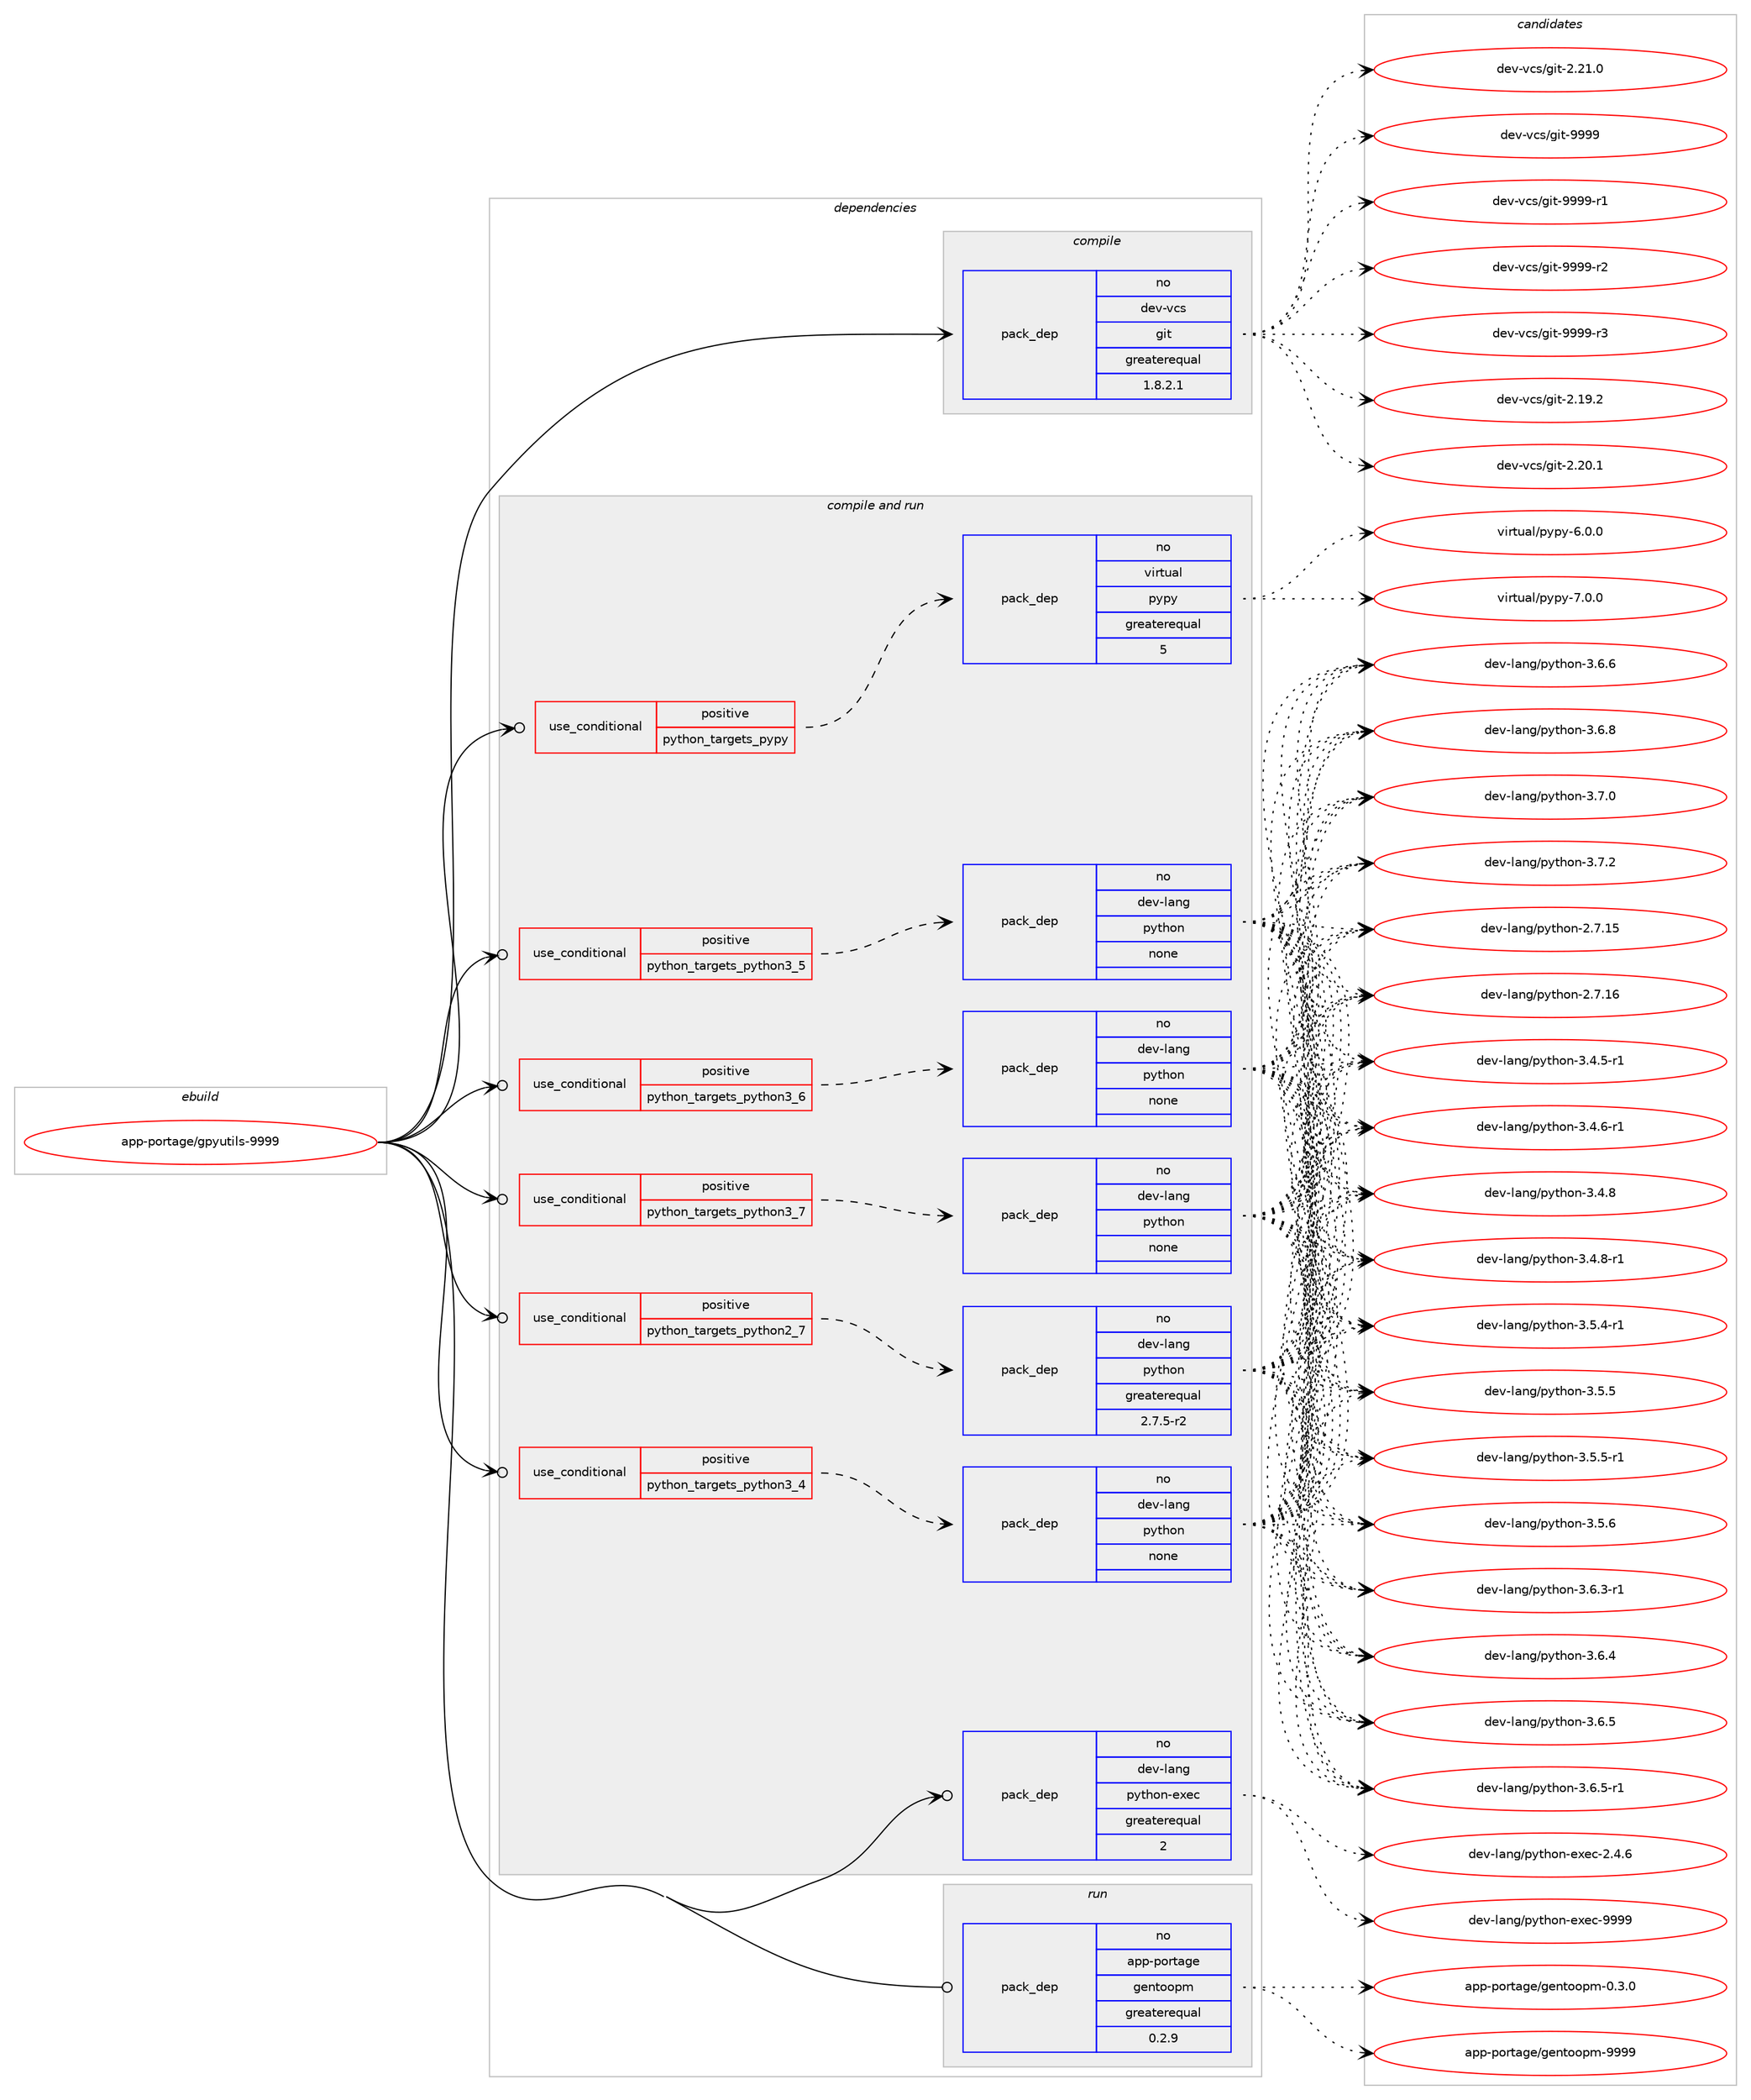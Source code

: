 digraph prolog {

# *************
# Graph options
# *************

newrank=true;
concentrate=true;
compound=true;
graph [rankdir=LR,fontname=Helvetica,fontsize=10,ranksep=1.5];#, ranksep=2.5, nodesep=0.2];
edge  [arrowhead=vee];
node  [fontname=Helvetica,fontsize=10];

# **********
# The ebuild
# **********

subgraph cluster_leftcol {
color=gray;
rank=same;
label=<<i>ebuild</i>>;
id [label="app-portage/gpyutils-9999", color=red, width=4, href="../app-portage/gpyutils-9999.svg"];
}

# ****************
# The dependencies
# ****************

subgraph cluster_midcol {
color=gray;
label=<<i>dependencies</i>>;
subgraph cluster_compile {
fillcolor="#eeeeee";
style=filled;
label=<<i>compile</i>>;
subgraph pack930737 {
dependency1306029 [label=<<TABLE BORDER="0" CELLBORDER="1" CELLSPACING="0" CELLPADDING="4" WIDTH="220"><TR><TD ROWSPAN="6" CELLPADDING="30">pack_dep</TD></TR><TR><TD WIDTH="110">no</TD></TR><TR><TD>dev-vcs</TD></TR><TR><TD>git</TD></TR><TR><TD>greaterequal</TD></TR><TR><TD>1.8.2.1</TD></TR></TABLE>>, shape=none, color=blue];
}
id:e -> dependency1306029:w [weight=20,style="solid",arrowhead="vee"];
}
subgraph cluster_compileandrun {
fillcolor="#eeeeee";
style=filled;
label=<<i>compile and run</i>>;
subgraph cond354904 {
dependency1306030 [label=<<TABLE BORDER="0" CELLBORDER="1" CELLSPACING="0" CELLPADDING="4"><TR><TD ROWSPAN="3" CELLPADDING="10">use_conditional</TD></TR><TR><TD>positive</TD></TR><TR><TD>python_targets_pypy</TD></TR></TABLE>>, shape=none, color=red];
subgraph pack930738 {
dependency1306031 [label=<<TABLE BORDER="0" CELLBORDER="1" CELLSPACING="0" CELLPADDING="4" WIDTH="220"><TR><TD ROWSPAN="6" CELLPADDING="30">pack_dep</TD></TR><TR><TD WIDTH="110">no</TD></TR><TR><TD>virtual</TD></TR><TR><TD>pypy</TD></TR><TR><TD>greaterequal</TD></TR><TR><TD>5</TD></TR></TABLE>>, shape=none, color=blue];
}
dependency1306030:e -> dependency1306031:w [weight=20,style="dashed",arrowhead="vee"];
}
id:e -> dependency1306030:w [weight=20,style="solid",arrowhead="odotvee"];
subgraph cond354905 {
dependency1306032 [label=<<TABLE BORDER="0" CELLBORDER="1" CELLSPACING="0" CELLPADDING="4"><TR><TD ROWSPAN="3" CELLPADDING="10">use_conditional</TD></TR><TR><TD>positive</TD></TR><TR><TD>python_targets_python2_7</TD></TR></TABLE>>, shape=none, color=red];
subgraph pack930739 {
dependency1306033 [label=<<TABLE BORDER="0" CELLBORDER="1" CELLSPACING="0" CELLPADDING="4" WIDTH="220"><TR><TD ROWSPAN="6" CELLPADDING="30">pack_dep</TD></TR><TR><TD WIDTH="110">no</TD></TR><TR><TD>dev-lang</TD></TR><TR><TD>python</TD></TR><TR><TD>greaterequal</TD></TR><TR><TD>2.7.5-r2</TD></TR></TABLE>>, shape=none, color=blue];
}
dependency1306032:e -> dependency1306033:w [weight=20,style="dashed",arrowhead="vee"];
}
id:e -> dependency1306032:w [weight=20,style="solid",arrowhead="odotvee"];
subgraph cond354906 {
dependency1306034 [label=<<TABLE BORDER="0" CELLBORDER="1" CELLSPACING="0" CELLPADDING="4"><TR><TD ROWSPAN="3" CELLPADDING="10">use_conditional</TD></TR><TR><TD>positive</TD></TR><TR><TD>python_targets_python3_4</TD></TR></TABLE>>, shape=none, color=red];
subgraph pack930740 {
dependency1306035 [label=<<TABLE BORDER="0" CELLBORDER="1" CELLSPACING="0" CELLPADDING="4" WIDTH="220"><TR><TD ROWSPAN="6" CELLPADDING="30">pack_dep</TD></TR><TR><TD WIDTH="110">no</TD></TR><TR><TD>dev-lang</TD></TR><TR><TD>python</TD></TR><TR><TD>none</TD></TR><TR><TD></TD></TR></TABLE>>, shape=none, color=blue];
}
dependency1306034:e -> dependency1306035:w [weight=20,style="dashed",arrowhead="vee"];
}
id:e -> dependency1306034:w [weight=20,style="solid",arrowhead="odotvee"];
subgraph cond354907 {
dependency1306036 [label=<<TABLE BORDER="0" CELLBORDER="1" CELLSPACING="0" CELLPADDING="4"><TR><TD ROWSPAN="3" CELLPADDING="10">use_conditional</TD></TR><TR><TD>positive</TD></TR><TR><TD>python_targets_python3_5</TD></TR></TABLE>>, shape=none, color=red];
subgraph pack930741 {
dependency1306037 [label=<<TABLE BORDER="0" CELLBORDER="1" CELLSPACING="0" CELLPADDING="4" WIDTH="220"><TR><TD ROWSPAN="6" CELLPADDING="30">pack_dep</TD></TR><TR><TD WIDTH="110">no</TD></TR><TR><TD>dev-lang</TD></TR><TR><TD>python</TD></TR><TR><TD>none</TD></TR><TR><TD></TD></TR></TABLE>>, shape=none, color=blue];
}
dependency1306036:e -> dependency1306037:w [weight=20,style="dashed",arrowhead="vee"];
}
id:e -> dependency1306036:w [weight=20,style="solid",arrowhead="odotvee"];
subgraph cond354908 {
dependency1306038 [label=<<TABLE BORDER="0" CELLBORDER="1" CELLSPACING="0" CELLPADDING="4"><TR><TD ROWSPAN="3" CELLPADDING="10">use_conditional</TD></TR><TR><TD>positive</TD></TR><TR><TD>python_targets_python3_6</TD></TR></TABLE>>, shape=none, color=red];
subgraph pack930742 {
dependency1306039 [label=<<TABLE BORDER="0" CELLBORDER="1" CELLSPACING="0" CELLPADDING="4" WIDTH="220"><TR><TD ROWSPAN="6" CELLPADDING="30">pack_dep</TD></TR><TR><TD WIDTH="110">no</TD></TR><TR><TD>dev-lang</TD></TR><TR><TD>python</TD></TR><TR><TD>none</TD></TR><TR><TD></TD></TR></TABLE>>, shape=none, color=blue];
}
dependency1306038:e -> dependency1306039:w [weight=20,style="dashed",arrowhead="vee"];
}
id:e -> dependency1306038:w [weight=20,style="solid",arrowhead="odotvee"];
subgraph cond354909 {
dependency1306040 [label=<<TABLE BORDER="0" CELLBORDER="1" CELLSPACING="0" CELLPADDING="4"><TR><TD ROWSPAN="3" CELLPADDING="10">use_conditional</TD></TR><TR><TD>positive</TD></TR><TR><TD>python_targets_python3_7</TD></TR></TABLE>>, shape=none, color=red];
subgraph pack930743 {
dependency1306041 [label=<<TABLE BORDER="0" CELLBORDER="1" CELLSPACING="0" CELLPADDING="4" WIDTH="220"><TR><TD ROWSPAN="6" CELLPADDING="30">pack_dep</TD></TR><TR><TD WIDTH="110">no</TD></TR><TR><TD>dev-lang</TD></TR><TR><TD>python</TD></TR><TR><TD>none</TD></TR><TR><TD></TD></TR></TABLE>>, shape=none, color=blue];
}
dependency1306040:e -> dependency1306041:w [weight=20,style="dashed",arrowhead="vee"];
}
id:e -> dependency1306040:w [weight=20,style="solid",arrowhead="odotvee"];
subgraph pack930744 {
dependency1306042 [label=<<TABLE BORDER="0" CELLBORDER="1" CELLSPACING="0" CELLPADDING="4" WIDTH="220"><TR><TD ROWSPAN="6" CELLPADDING="30">pack_dep</TD></TR><TR><TD WIDTH="110">no</TD></TR><TR><TD>dev-lang</TD></TR><TR><TD>python-exec</TD></TR><TR><TD>greaterequal</TD></TR><TR><TD>2</TD></TR></TABLE>>, shape=none, color=blue];
}
id:e -> dependency1306042:w [weight=20,style="solid",arrowhead="odotvee"];
}
subgraph cluster_run {
fillcolor="#eeeeee";
style=filled;
label=<<i>run</i>>;
subgraph pack930745 {
dependency1306043 [label=<<TABLE BORDER="0" CELLBORDER="1" CELLSPACING="0" CELLPADDING="4" WIDTH="220"><TR><TD ROWSPAN="6" CELLPADDING="30">pack_dep</TD></TR><TR><TD WIDTH="110">no</TD></TR><TR><TD>app-portage</TD></TR><TR><TD>gentoopm</TD></TR><TR><TD>greaterequal</TD></TR><TR><TD>0.2.9</TD></TR></TABLE>>, shape=none, color=blue];
}
id:e -> dependency1306043:w [weight=20,style="solid",arrowhead="odot"];
}
}

# **************
# The candidates
# **************

subgraph cluster_choices {
rank=same;
color=gray;
label=<<i>candidates</i>>;

subgraph choice930737 {
color=black;
nodesep=1;
choice10010111845118991154710310511645504649574650 [label="dev-vcs/git-2.19.2", color=red, width=4,href="../dev-vcs/git-2.19.2.svg"];
choice10010111845118991154710310511645504650484649 [label="dev-vcs/git-2.20.1", color=red, width=4,href="../dev-vcs/git-2.20.1.svg"];
choice10010111845118991154710310511645504650494648 [label="dev-vcs/git-2.21.0", color=red, width=4,href="../dev-vcs/git-2.21.0.svg"];
choice1001011184511899115471031051164557575757 [label="dev-vcs/git-9999", color=red, width=4,href="../dev-vcs/git-9999.svg"];
choice10010111845118991154710310511645575757574511449 [label="dev-vcs/git-9999-r1", color=red, width=4,href="../dev-vcs/git-9999-r1.svg"];
choice10010111845118991154710310511645575757574511450 [label="dev-vcs/git-9999-r2", color=red, width=4,href="../dev-vcs/git-9999-r2.svg"];
choice10010111845118991154710310511645575757574511451 [label="dev-vcs/git-9999-r3", color=red, width=4,href="../dev-vcs/git-9999-r3.svg"];
dependency1306029:e -> choice10010111845118991154710310511645504649574650:w [style=dotted,weight="100"];
dependency1306029:e -> choice10010111845118991154710310511645504650484649:w [style=dotted,weight="100"];
dependency1306029:e -> choice10010111845118991154710310511645504650494648:w [style=dotted,weight="100"];
dependency1306029:e -> choice1001011184511899115471031051164557575757:w [style=dotted,weight="100"];
dependency1306029:e -> choice10010111845118991154710310511645575757574511449:w [style=dotted,weight="100"];
dependency1306029:e -> choice10010111845118991154710310511645575757574511450:w [style=dotted,weight="100"];
dependency1306029:e -> choice10010111845118991154710310511645575757574511451:w [style=dotted,weight="100"];
}
subgraph choice930738 {
color=black;
nodesep=1;
choice1181051141161179710847112121112121455446484648 [label="virtual/pypy-6.0.0", color=red, width=4,href="../virtual/pypy-6.0.0.svg"];
choice1181051141161179710847112121112121455546484648 [label="virtual/pypy-7.0.0", color=red, width=4,href="../virtual/pypy-7.0.0.svg"];
dependency1306031:e -> choice1181051141161179710847112121112121455446484648:w [style=dotted,weight="100"];
dependency1306031:e -> choice1181051141161179710847112121112121455546484648:w [style=dotted,weight="100"];
}
subgraph choice930739 {
color=black;
nodesep=1;
choice10010111845108971101034711212111610411111045504655464953 [label="dev-lang/python-2.7.15", color=red, width=4,href="../dev-lang/python-2.7.15.svg"];
choice10010111845108971101034711212111610411111045504655464954 [label="dev-lang/python-2.7.16", color=red, width=4,href="../dev-lang/python-2.7.16.svg"];
choice1001011184510897110103471121211161041111104551465246534511449 [label="dev-lang/python-3.4.5-r1", color=red, width=4,href="../dev-lang/python-3.4.5-r1.svg"];
choice1001011184510897110103471121211161041111104551465246544511449 [label="dev-lang/python-3.4.6-r1", color=red, width=4,href="../dev-lang/python-3.4.6-r1.svg"];
choice100101118451089711010347112121116104111110455146524656 [label="dev-lang/python-3.4.8", color=red, width=4,href="../dev-lang/python-3.4.8.svg"];
choice1001011184510897110103471121211161041111104551465246564511449 [label="dev-lang/python-3.4.8-r1", color=red, width=4,href="../dev-lang/python-3.4.8-r1.svg"];
choice1001011184510897110103471121211161041111104551465346524511449 [label="dev-lang/python-3.5.4-r1", color=red, width=4,href="../dev-lang/python-3.5.4-r1.svg"];
choice100101118451089711010347112121116104111110455146534653 [label="dev-lang/python-3.5.5", color=red, width=4,href="../dev-lang/python-3.5.5.svg"];
choice1001011184510897110103471121211161041111104551465346534511449 [label="dev-lang/python-3.5.5-r1", color=red, width=4,href="../dev-lang/python-3.5.5-r1.svg"];
choice100101118451089711010347112121116104111110455146534654 [label="dev-lang/python-3.5.6", color=red, width=4,href="../dev-lang/python-3.5.6.svg"];
choice1001011184510897110103471121211161041111104551465446514511449 [label="dev-lang/python-3.6.3-r1", color=red, width=4,href="../dev-lang/python-3.6.3-r1.svg"];
choice100101118451089711010347112121116104111110455146544652 [label="dev-lang/python-3.6.4", color=red, width=4,href="../dev-lang/python-3.6.4.svg"];
choice100101118451089711010347112121116104111110455146544653 [label="dev-lang/python-3.6.5", color=red, width=4,href="../dev-lang/python-3.6.5.svg"];
choice1001011184510897110103471121211161041111104551465446534511449 [label="dev-lang/python-3.6.5-r1", color=red, width=4,href="../dev-lang/python-3.6.5-r1.svg"];
choice100101118451089711010347112121116104111110455146544654 [label="dev-lang/python-3.6.6", color=red, width=4,href="../dev-lang/python-3.6.6.svg"];
choice100101118451089711010347112121116104111110455146544656 [label="dev-lang/python-3.6.8", color=red, width=4,href="../dev-lang/python-3.6.8.svg"];
choice100101118451089711010347112121116104111110455146554648 [label="dev-lang/python-3.7.0", color=red, width=4,href="../dev-lang/python-3.7.0.svg"];
choice100101118451089711010347112121116104111110455146554650 [label="dev-lang/python-3.7.2", color=red, width=4,href="../dev-lang/python-3.7.2.svg"];
dependency1306033:e -> choice10010111845108971101034711212111610411111045504655464953:w [style=dotted,weight="100"];
dependency1306033:e -> choice10010111845108971101034711212111610411111045504655464954:w [style=dotted,weight="100"];
dependency1306033:e -> choice1001011184510897110103471121211161041111104551465246534511449:w [style=dotted,weight="100"];
dependency1306033:e -> choice1001011184510897110103471121211161041111104551465246544511449:w [style=dotted,weight="100"];
dependency1306033:e -> choice100101118451089711010347112121116104111110455146524656:w [style=dotted,weight="100"];
dependency1306033:e -> choice1001011184510897110103471121211161041111104551465246564511449:w [style=dotted,weight="100"];
dependency1306033:e -> choice1001011184510897110103471121211161041111104551465346524511449:w [style=dotted,weight="100"];
dependency1306033:e -> choice100101118451089711010347112121116104111110455146534653:w [style=dotted,weight="100"];
dependency1306033:e -> choice1001011184510897110103471121211161041111104551465346534511449:w [style=dotted,weight="100"];
dependency1306033:e -> choice100101118451089711010347112121116104111110455146534654:w [style=dotted,weight="100"];
dependency1306033:e -> choice1001011184510897110103471121211161041111104551465446514511449:w [style=dotted,weight="100"];
dependency1306033:e -> choice100101118451089711010347112121116104111110455146544652:w [style=dotted,weight="100"];
dependency1306033:e -> choice100101118451089711010347112121116104111110455146544653:w [style=dotted,weight="100"];
dependency1306033:e -> choice1001011184510897110103471121211161041111104551465446534511449:w [style=dotted,weight="100"];
dependency1306033:e -> choice100101118451089711010347112121116104111110455146544654:w [style=dotted,weight="100"];
dependency1306033:e -> choice100101118451089711010347112121116104111110455146544656:w [style=dotted,weight="100"];
dependency1306033:e -> choice100101118451089711010347112121116104111110455146554648:w [style=dotted,weight="100"];
dependency1306033:e -> choice100101118451089711010347112121116104111110455146554650:w [style=dotted,weight="100"];
}
subgraph choice930740 {
color=black;
nodesep=1;
choice10010111845108971101034711212111610411111045504655464953 [label="dev-lang/python-2.7.15", color=red, width=4,href="../dev-lang/python-2.7.15.svg"];
choice10010111845108971101034711212111610411111045504655464954 [label="dev-lang/python-2.7.16", color=red, width=4,href="../dev-lang/python-2.7.16.svg"];
choice1001011184510897110103471121211161041111104551465246534511449 [label="dev-lang/python-3.4.5-r1", color=red, width=4,href="../dev-lang/python-3.4.5-r1.svg"];
choice1001011184510897110103471121211161041111104551465246544511449 [label="dev-lang/python-3.4.6-r1", color=red, width=4,href="../dev-lang/python-3.4.6-r1.svg"];
choice100101118451089711010347112121116104111110455146524656 [label="dev-lang/python-3.4.8", color=red, width=4,href="../dev-lang/python-3.4.8.svg"];
choice1001011184510897110103471121211161041111104551465246564511449 [label="dev-lang/python-3.4.8-r1", color=red, width=4,href="../dev-lang/python-3.4.8-r1.svg"];
choice1001011184510897110103471121211161041111104551465346524511449 [label="dev-lang/python-3.5.4-r1", color=red, width=4,href="../dev-lang/python-3.5.4-r1.svg"];
choice100101118451089711010347112121116104111110455146534653 [label="dev-lang/python-3.5.5", color=red, width=4,href="../dev-lang/python-3.5.5.svg"];
choice1001011184510897110103471121211161041111104551465346534511449 [label="dev-lang/python-3.5.5-r1", color=red, width=4,href="../dev-lang/python-3.5.5-r1.svg"];
choice100101118451089711010347112121116104111110455146534654 [label="dev-lang/python-3.5.6", color=red, width=4,href="../dev-lang/python-3.5.6.svg"];
choice1001011184510897110103471121211161041111104551465446514511449 [label="dev-lang/python-3.6.3-r1", color=red, width=4,href="../dev-lang/python-3.6.3-r1.svg"];
choice100101118451089711010347112121116104111110455146544652 [label="dev-lang/python-3.6.4", color=red, width=4,href="../dev-lang/python-3.6.4.svg"];
choice100101118451089711010347112121116104111110455146544653 [label="dev-lang/python-3.6.5", color=red, width=4,href="../dev-lang/python-3.6.5.svg"];
choice1001011184510897110103471121211161041111104551465446534511449 [label="dev-lang/python-3.6.5-r1", color=red, width=4,href="../dev-lang/python-3.6.5-r1.svg"];
choice100101118451089711010347112121116104111110455146544654 [label="dev-lang/python-3.6.6", color=red, width=4,href="../dev-lang/python-3.6.6.svg"];
choice100101118451089711010347112121116104111110455146544656 [label="dev-lang/python-3.6.8", color=red, width=4,href="../dev-lang/python-3.6.8.svg"];
choice100101118451089711010347112121116104111110455146554648 [label="dev-lang/python-3.7.0", color=red, width=4,href="../dev-lang/python-3.7.0.svg"];
choice100101118451089711010347112121116104111110455146554650 [label="dev-lang/python-3.7.2", color=red, width=4,href="../dev-lang/python-3.7.2.svg"];
dependency1306035:e -> choice10010111845108971101034711212111610411111045504655464953:w [style=dotted,weight="100"];
dependency1306035:e -> choice10010111845108971101034711212111610411111045504655464954:w [style=dotted,weight="100"];
dependency1306035:e -> choice1001011184510897110103471121211161041111104551465246534511449:w [style=dotted,weight="100"];
dependency1306035:e -> choice1001011184510897110103471121211161041111104551465246544511449:w [style=dotted,weight="100"];
dependency1306035:e -> choice100101118451089711010347112121116104111110455146524656:w [style=dotted,weight="100"];
dependency1306035:e -> choice1001011184510897110103471121211161041111104551465246564511449:w [style=dotted,weight="100"];
dependency1306035:e -> choice1001011184510897110103471121211161041111104551465346524511449:w [style=dotted,weight="100"];
dependency1306035:e -> choice100101118451089711010347112121116104111110455146534653:w [style=dotted,weight="100"];
dependency1306035:e -> choice1001011184510897110103471121211161041111104551465346534511449:w [style=dotted,weight="100"];
dependency1306035:e -> choice100101118451089711010347112121116104111110455146534654:w [style=dotted,weight="100"];
dependency1306035:e -> choice1001011184510897110103471121211161041111104551465446514511449:w [style=dotted,weight="100"];
dependency1306035:e -> choice100101118451089711010347112121116104111110455146544652:w [style=dotted,weight="100"];
dependency1306035:e -> choice100101118451089711010347112121116104111110455146544653:w [style=dotted,weight="100"];
dependency1306035:e -> choice1001011184510897110103471121211161041111104551465446534511449:w [style=dotted,weight="100"];
dependency1306035:e -> choice100101118451089711010347112121116104111110455146544654:w [style=dotted,weight="100"];
dependency1306035:e -> choice100101118451089711010347112121116104111110455146544656:w [style=dotted,weight="100"];
dependency1306035:e -> choice100101118451089711010347112121116104111110455146554648:w [style=dotted,weight="100"];
dependency1306035:e -> choice100101118451089711010347112121116104111110455146554650:w [style=dotted,weight="100"];
}
subgraph choice930741 {
color=black;
nodesep=1;
choice10010111845108971101034711212111610411111045504655464953 [label="dev-lang/python-2.7.15", color=red, width=4,href="../dev-lang/python-2.7.15.svg"];
choice10010111845108971101034711212111610411111045504655464954 [label="dev-lang/python-2.7.16", color=red, width=4,href="../dev-lang/python-2.7.16.svg"];
choice1001011184510897110103471121211161041111104551465246534511449 [label="dev-lang/python-3.4.5-r1", color=red, width=4,href="../dev-lang/python-3.4.5-r1.svg"];
choice1001011184510897110103471121211161041111104551465246544511449 [label="dev-lang/python-3.4.6-r1", color=red, width=4,href="../dev-lang/python-3.4.6-r1.svg"];
choice100101118451089711010347112121116104111110455146524656 [label="dev-lang/python-3.4.8", color=red, width=4,href="../dev-lang/python-3.4.8.svg"];
choice1001011184510897110103471121211161041111104551465246564511449 [label="dev-lang/python-3.4.8-r1", color=red, width=4,href="../dev-lang/python-3.4.8-r1.svg"];
choice1001011184510897110103471121211161041111104551465346524511449 [label="dev-lang/python-3.5.4-r1", color=red, width=4,href="../dev-lang/python-3.5.4-r1.svg"];
choice100101118451089711010347112121116104111110455146534653 [label="dev-lang/python-3.5.5", color=red, width=4,href="../dev-lang/python-3.5.5.svg"];
choice1001011184510897110103471121211161041111104551465346534511449 [label="dev-lang/python-3.5.5-r1", color=red, width=4,href="../dev-lang/python-3.5.5-r1.svg"];
choice100101118451089711010347112121116104111110455146534654 [label="dev-lang/python-3.5.6", color=red, width=4,href="../dev-lang/python-3.5.6.svg"];
choice1001011184510897110103471121211161041111104551465446514511449 [label="dev-lang/python-3.6.3-r1", color=red, width=4,href="../dev-lang/python-3.6.3-r1.svg"];
choice100101118451089711010347112121116104111110455146544652 [label="dev-lang/python-3.6.4", color=red, width=4,href="../dev-lang/python-3.6.4.svg"];
choice100101118451089711010347112121116104111110455146544653 [label="dev-lang/python-3.6.5", color=red, width=4,href="../dev-lang/python-3.6.5.svg"];
choice1001011184510897110103471121211161041111104551465446534511449 [label="dev-lang/python-3.6.5-r1", color=red, width=4,href="../dev-lang/python-3.6.5-r1.svg"];
choice100101118451089711010347112121116104111110455146544654 [label="dev-lang/python-3.6.6", color=red, width=4,href="../dev-lang/python-3.6.6.svg"];
choice100101118451089711010347112121116104111110455146544656 [label="dev-lang/python-3.6.8", color=red, width=4,href="../dev-lang/python-3.6.8.svg"];
choice100101118451089711010347112121116104111110455146554648 [label="dev-lang/python-3.7.0", color=red, width=4,href="../dev-lang/python-3.7.0.svg"];
choice100101118451089711010347112121116104111110455146554650 [label="dev-lang/python-3.7.2", color=red, width=4,href="../dev-lang/python-3.7.2.svg"];
dependency1306037:e -> choice10010111845108971101034711212111610411111045504655464953:w [style=dotted,weight="100"];
dependency1306037:e -> choice10010111845108971101034711212111610411111045504655464954:w [style=dotted,weight="100"];
dependency1306037:e -> choice1001011184510897110103471121211161041111104551465246534511449:w [style=dotted,weight="100"];
dependency1306037:e -> choice1001011184510897110103471121211161041111104551465246544511449:w [style=dotted,weight="100"];
dependency1306037:e -> choice100101118451089711010347112121116104111110455146524656:w [style=dotted,weight="100"];
dependency1306037:e -> choice1001011184510897110103471121211161041111104551465246564511449:w [style=dotted,weight="100"];
dependency1306037:e -> choice1001011184510897110103471121211161041111104551465346524511449:w [style=dotted,weight="100"];
dependency1306037:e -> choice100101118451089711010347112121116104111110455146534653:w [style=dotted,weight="100"];
dependency1306037:e -> choice1001011184510897110103471121211161041111104551465346534511449:w [style=dotted,weight="100"];
dependency1306037:e -> choice100101118451089711010347112121116104111110455146534654:w [style=dotted,weight="100"];
dependency1306037:e -> choice1001011184510897110103471121211161041111104551465446514511449:w [style=dotted,weight="100"];
dependency1306037:e -> choice100101118451089711010347112121116104111110455146544652:w [style=dotted,weight="100"];
dependency1306037:e -> choice100101118451089711010347112121116104111110455146544653:w [style=dotted,weight="100"];
dependency1306037:e -> choice1001011184510897110103471121211161041111104551465446534511449:w [style=dotted,weight="100"];
dependency1306037:e -> choice100101118451089711010347112121116104111110455146544654:w [style=dotted,weight="100"];
dependency1306037:e -> choice100101118451089711010347112121116104111110455146544656:w [style=dotted,weight="100"];
dependency1306037:e -> choice100101118451089711010347112121116104111110455146554648:w [style=dotted,weight="100"];
dependency1306037:e -> choice100101118451089711010347112121116104111110455146554650:w [style=dotted,weight="100"];
}
subgraph choice930742 {
color=black;
nodesep=1;
choice10010111845108971101034711212111610411111045504655464953 [label="dev-lang/python-2.7.15", color=red, width=4,href="../dev-lang/python-2.7.15.svg"];
choice10010111845108971101034711212111610411111045504655464954 [label="dev-lang/python-2.7.16", color=red, width=4,href="../dev-lang/python-2.7.16.svg"];
choice1001011184510897110103471121211161041111104551465246534511449 [label="dev-lang/python-3.4.5-r1", color=red, width=4,href="../dev-lang/python-3.4.5-r1.svg"];
choice1001011184510897110103471121211161041111104551465246544511449 [label="dev-lang/python-3.4.6-r1", color=red, width=4,href="../dev-lang/python-3.4.6-r1.svg"];
choice100101118451089711010347112121116104111110455146524656 [label="dev-lang/python-3.4.8", color=red, width=4,href="../dev-lang/python-3.4.8.svg"];
choice1001011184510897110103471121211161041111104551465246564511449 [label="dev-lang/python-3.4.8-r1", color=red, width=4,href="../dev-lang/python-3.4.8-r1.svg"];
choice1001011184510897110103471121211161041111104551465346524511449 [label="dev-lang/python-3.5.4-r1", color=red, width=4,href="../dev-lang/python-3.5.4-r1.svg"];
choice100101118451089711010347112121116104111110455146534653 [label="dev-lang/python-3.5.5", color=red, width=4,href="../dev-lang/python-3.5.5.svg"];
choice1001011184510897110103471121211161041111104551465346534511449 [label="dev-lang/python-3.5.5-r1", color=red, width=4,href="../dev-lang/python-3.5.5-r1.svg"];
choice100101118451089711010347112121116104111110455146534654 [label="dev-lang/python-3.5.6", color=red, width=4,href="../dev-lang/python-3.5.6.svg"];
choice1001011184510897110103471121211161041111104551465446514511449 [label="dev-lang/python-3.6.3-r1", color=red, width=4,href="../dev-lang/python-3.6.3-r1.svg"];
choice100101118451089711010347112121116104111110455146544652 [label="dev-lang/python-3.6.4", color=red, width=4,href="../dev-lang/python-3.6.4.svg"];
choice100101118451089711010347112121116104111110455146544653 [label="dev-lang/python-3.6.5", color=red, width=4,href="../dev-lang/python-3.6.5.svg"];
choice1001011184510897110103471121211161041111104551465446534511449 [label="dev-lang/python-3.6.5-r1", color=red, width=4,href="../dev-lang/python-3.6.5-r1.svg"];
choice100101118451089711010347112121116104111110455146544654 [label="dev-lang/python-3.6.6", color=red, width=4,href="../dev-lang/python-3.6.6.svg"];
choice100101118451089711010347112121116104111110455146544656 [label="dev-lang/python-3.6.8", color=red, width=4,href="../dev-lang/python-3.6.8.svg"];
choice100101118451089711010347112121116104111110455146554648 [label="dev-lang/python-3.7.0", color=red, width=4,href="../dev-lang/python-3.7.0.svg"];
choice100101118451089711010347112121116104111110455146554650 [label="dev-lang/python-3.7.2", color=red, width=4,href="../dev-lang/python-3.7.2.svg"];
dependency1306039:e -> choice10010111845108971101034711212111610411111045504655464953:w [style=dotted,weight="100"];
dependency1306039:e -> choice10010111845108971101034711212111610411111045504655464954:w [style=dotted,weight="100"];
dependency1306039:e -> choice1001011184510897110103471121211161041111104551465246534511449:w [style=dotted,weight="100"];
dependency1306039:e -> choice1001011184510897110103471121211161041111104551465246544511449:w [style=dotted,weight="100"];
dependency1306039:e -> choice100101118451089711010347112121116104111110455146524656:w [style=dotted,weight="100"];
dependency1306039:e -> choice1001011184510897110103471121211161041111104551465246564511449:w [style=dotted,weight="100"];
dependency1306039:e -> choice1001011184510897110103471121211161041111104551465346524511449:w [style=dotted,weight="100"];
dependency1306039:e -> choice100101118451089711010347112121116104111110455146534653:w [style=dotted,weight="100"];
dependency1306039:e -> choice1001011184510897110103471121211161041111104551465346534511449:w [style=dotted,weight="100"];
dependency1306039:e -> choice100101118451089711010347112121116104111110455146534654:w [style=dotted,weight="100"];
dependency1306039:e -> choice1001011184510897110103471121211161041111104551465446514511449:w [style=dotted,weight="100"];
dependency1306039:e -> choice100101118451089711010347112121116104111110455146544652:w [style=dotted,weight="100"];
dependency1306039:e -> choice100101118451089711010347112121116104111110455146544653:w [style=dotted,weight="100"];
dependency1306039:e -> choice1001011184510897110103471121211161041111104551465446534511449:w [style=dotted,weight="100"];
dependency1306039:e -> choice100101118451089711010347112121116104111110455146544654:w [style=dotted,weight="100"];
dependency1306039:e -> choice100101118451089711010347112121116104111110455146544656:w [style=dotted,weight="100"];
dependency1306039:e -> choice100101118451089711010347112121116104111110455146554648:w [style=dotted,weight="100"];
dependency1306039:e -> choice100101118451089711010347112121116104111110455146554650:w [style=dotted,weight="100"];
}
subgraph choice930743 {
color=black;
nodesep=1;
choice10010111845108971101034711212111610411111045504655464953 [label="dev-lang/python-2.7.15", color=red, width=4,href="../dev-lang/python-2.7.15.svg"];
choice10010111845108971101034711212111610411111045504655464954 [label="dev-lang/python-2.7.16", color=red, width=4,href="../dev-lang/python-2.7.16.svg"];
choice1001011184510897110103471121211161041111104551465246534511449 [label="dev-lang/python-3.4.5-r1", color=red, width=4,href="../dev-lang/python-3.4.5-r1.svg"];
choice1001011184510897110103471121211161041111104551465246544511449 [label="dev-lang/python-3.4.6-r1", color=red, width=4,href="../dev-lang/python-3.4.6-r1.svg"];
choice100101118451089711010347112121116104111110455146524656 [label="dev-lang/python-3.4.8", color=red, width=4,href="../dev-lang/python-3.4.8.svg"];
choice1001011184510897110103471121211161041111104551465246564511449 [label="dev-lang/python-3.4.8-r1", color=red, width=4,href="../dev-lang/python-3.4.8-r1.svg"];
choice1001011184510897110103471121211161041111104551465346524511449 [label="dev-lang/python-3.5.4-r1", color=red, width=4,href="../dev-lang/python-3.5.4-r1.svg"];
choice100101118451089711010347112121116104111110455146534653 [label="dev-lang/python-3.5.5", color=red, width=4,href="../dev-lang/python-3.5.5.svg"];
choice1001011184510897110103471121211161041111104551465346534511449 [label="dev-lang/python-3.5.5-r1", color=red, width=4,href="../dev-lang/python-3.5.5-r1.svg"];
choice100101118451089711010347112121116104111110455146534654 [label="dev-lang/python-3.5.6", color=red, width=4,href="../dev-lang/python-3.5.6.svg"];
choice1001011184510897110103471121211161041111104551465446514511449 [label="dev-lang/python-3.6.3-r1", color=red, width=4,href="../dev-lang/python-3.6.3-r1.svg"];
choice100101118451089711010347112121116104111110455146544652 [label="dev-lang/python-3.6.4", color=red, width=4,href="../dev-lang/python-3.6.4.svg"];
choice100101118451089711010347112121116104111110455146544653 [label="dev-lang/python-3.6.5", color=red, width=4,href="../dev-lang/python-3.6.5.svg"];
choice1001011184510897110103471121211161041111104551465446534511449 [label="dev-lang/python-3.6.5-r1", color=red, width=4,href="../dev-lang/python-3.6.5-r1.svg"];
choice100101118451089711010347112121116104111110455146544654 [label="dev-lang/python-3.6.6", color=red, width=4,href="../dev-lang/python-3.6.6.svg"];
choice100101118451089711010347112121116104111110455146544656 [label="dev-lang/python-3.6.8", color=red, width=4,href="../dev-lang/python-3.6.8.svg"];
choice100101118451089711010347112121116104111110455146554648 [label="dev-lang/python-3.7.0", color=red, width=4,href="../dev-lang/python-3.7.0.svg"];
choice100101118451089711010347112121116104111110455146554650 [label="dev-lang/python-3.7.2", color=red, width=4,href="../dev-lang/python-3.7.2.svg"];
dependency1306041:e -> choice10010111845108971101034711212111610411111045504655464953:w [style=dotted,weight="100"];
dependency1306041:e -> choice10010111845108971101034711212111610411111045504655464954:w [style=dotted,weight="100"];
dependency1306041:e -> choice1001011184510897110103471121211161041111104551465246534511449:w [style=dotted,weight="100"];
dependency1306041:e -> choice1001011184510897110103471121211161041111104551465246544511449:w [style=dotted,weight="100"];
dependency1306041:e -> choice100101118451089711010347112121116104111110455146524656:w [style=dotted,weight="100"];
dependency1306041:e -> choice1001011184510897110103471121211161041111104551465246564511449:w [style=dotted,weight="100"];
dependency1306041:e -> choice1001011184510897110103471121211161041111104551465346524511449:w [style=dotted,weight="100"];
dependency1306041:e -> choice100101118451089711010347112121116104111110455146534653:w [style=dotted,weight="100"];
dependency1306041:e -> choice1001011184510897110103471121211161041111104551465346534511449:w [style=dotted,weight="100"];
dependency1306041:e -> choice100101118451089711010347112121116104111110455146534654:w [style=dotted,weight="100"];
dependency1306041:e -> choice1001011184510897110103471121211161041111104551465446514511449:w [style=dotted,weight="100"];
dependency1306041:e -> choice100101118451089711010347112121116104111110455146544652:w [style=dotted,weight="100"];
dependency1306041:e -> choice100101118451089711010347112121116104111110455146544653:w [style=dotted,weight="100"];
dependency1306041:e -> choice1001011184510897110103471121211161041111104551465446534511449:w [style=dotted,weight="100"];
dependency1306041:e -> choice100101118451089711010347112121116104111110455146544654:w [style=dotted,weight="100"];
dependency1306041:e -> choice100101118451089711010347112121116104111110455146544656:w [style=dotted,weight="100"];
dependency1306041:e -> choice100101118451089711010347112121116104111110455146554648:w [style=dotted,weight="100"];
dependency1306041:e -> choice100101118451089711010347112121116104111110455146554650:w [style=dotted,weight="100"];
}
subgraph choice930744 {
color=black;
nodesep=1;
choice1001011184510897110103471121211161041111104510112010199455046524654 [label="dev-lang/python-exec-2.4.6", color=red, width=4,href="../dev-lang/python-exec-2.4.6.svg"];
choice10010111845108971101034711212111610411111045101120101994557575757 [label="dev-lang/python-exec-9999", color=red, width=4,href="../dev-lang/python-exec-9999.svg"];
dependency1306042:e -> choice1001011184510897110103471121211161041111104510112010199455046524654:w [style=dotted,weight="100"];
dependency1306042:e -> choice10010111845108971101034711212111610411111045101120101994557575757:w [style=dotted,weight="100"];
}
subgraph choice930745 {
color=black;
nodesep=1;
choice97112112451121111141169710310147103101110116111111112109454846514648 [label="app-portage/gentoopm-0.3.0", color=red, width=4,href="../app-portage/gentoopm-0.3.0.svg"];
choice971121124511211111411697103101471031011101161111111121094557575757 [label="app-portage/gentoopm-9999", color=red, width=4,href="../app-portage/gentoopm-9999.svg"];
dependency1306043:e -> choice97112112451121111141169710310147103101110116111111112109454846514648:w [style=dotted,weight="100"];
dependency1306043:e -> choice971121124511211111411697103101471031011101161111111121094557575757:w [style=dotted,weight="100"];
}
}

}
